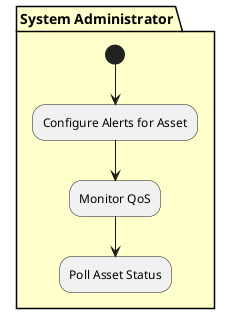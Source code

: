 @startuml
partition "System Administrator" #ffffcc {
(*) --> "Configure Alerts for Asset"
}
partition "System Administrator" #ffffcc {
"Configure Alerts for Asset" --> "Monitor QoS"
}
partition "System Administrator" #ffffcc {
"Monitor QoS" --> "Poll Asset Status"
}

@enduml

